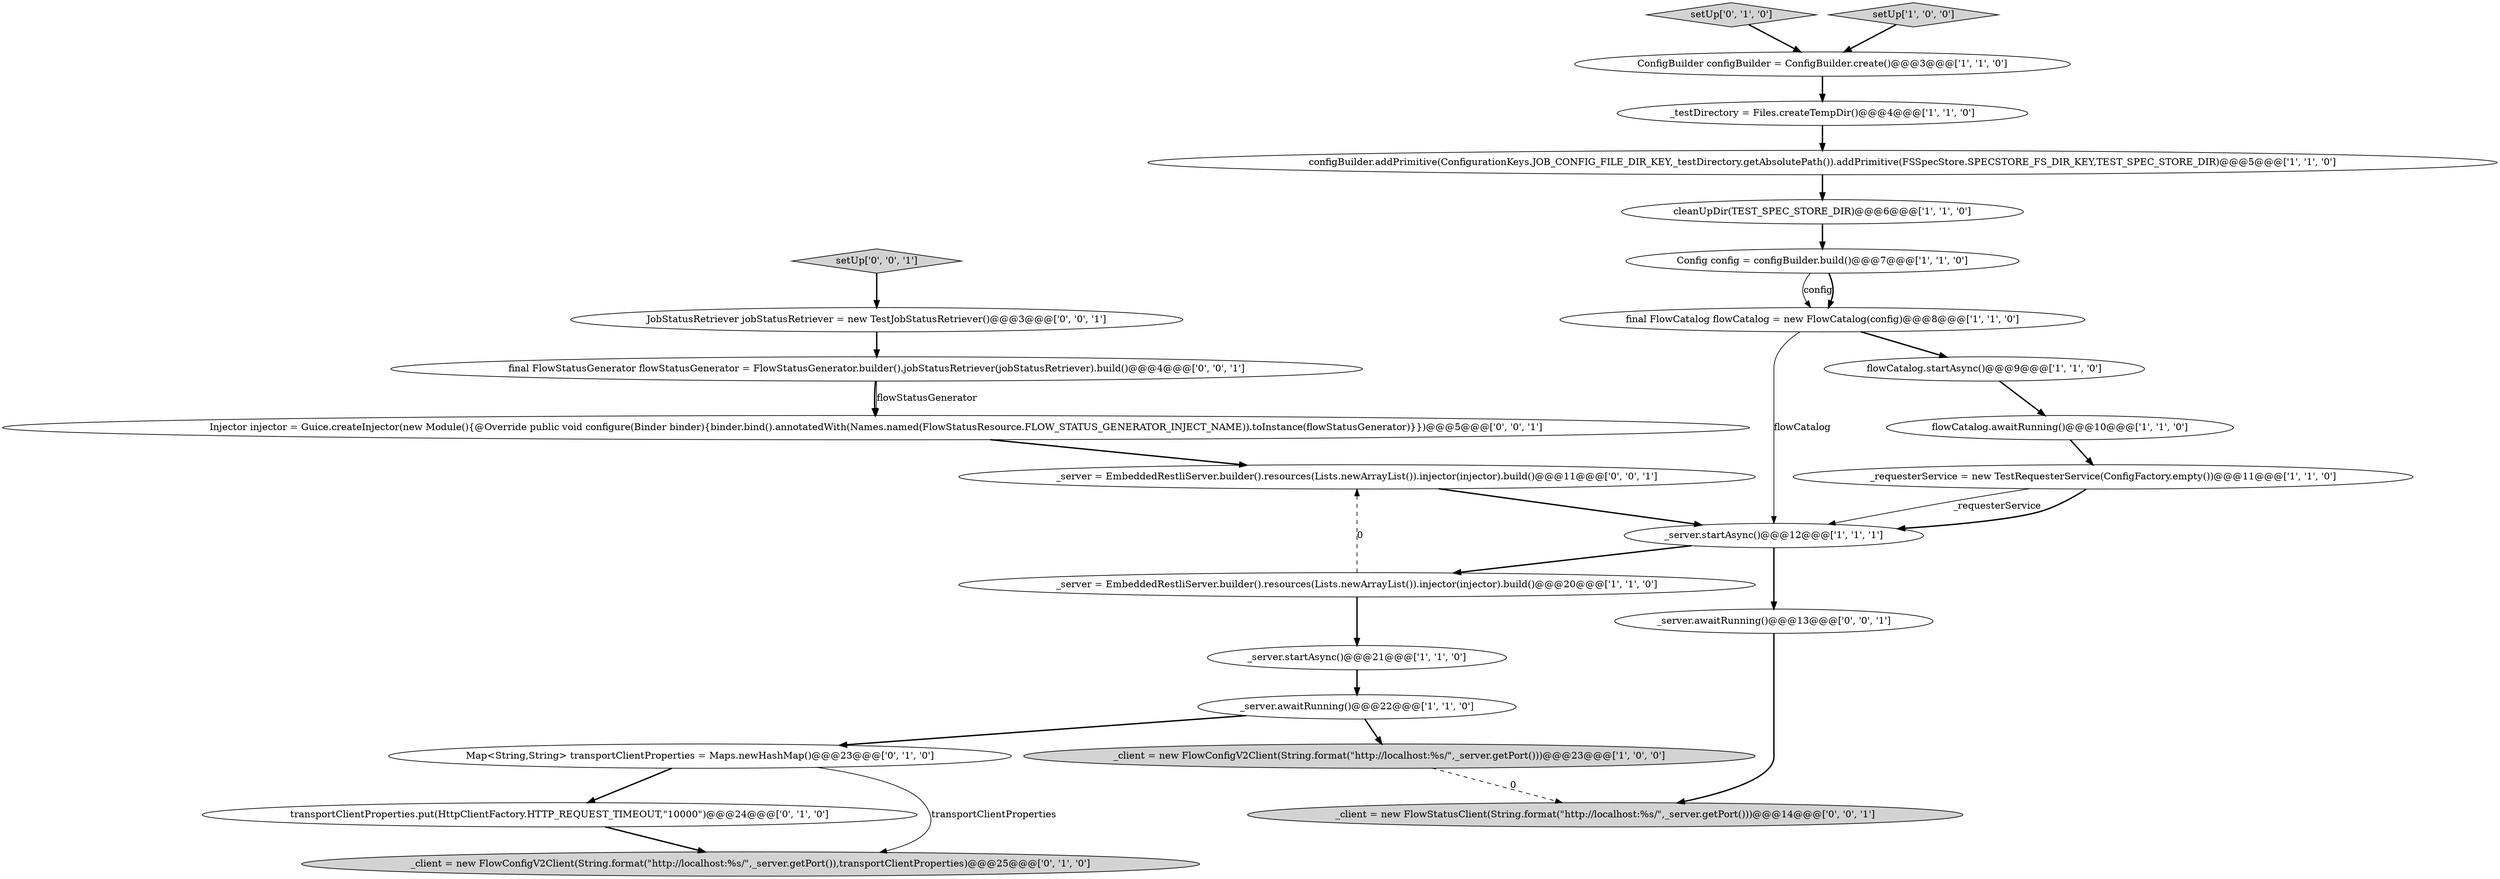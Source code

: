 digraph {
21 [style = filled, label = "setUp['0', '0', '1']", fillcolor = lightgray, shape = diamond image = "AAA0AAABBB3BBB"];
14 [style = filled, label = "cleanUpDir(TEST_SPEC_STORE_DIR)@@@6@@@['1', '1', '0']", fillcolor = white, shape = ellipse image = "AAA0AAABBB1BBB"];
25 [style = filled, label = "JobStatusRetriever jobStatusRetriever = new TestJobStatusRetriever()@@@3@@@['0', '0', '1']", fillcolor = white, shape = ellipse image = "AAA0AAABBB3BBB"];
9 [style = filled, label = "_server = EmbeddedRestliServer.builder().resources(Lists.newArrayList()).injector(injector).build()@@@20@@@['1', '1', '0']", fillcolor = white, shape = ellipse image = "AAA0AAABBB1BBB"];
18 [style = filled, label = "transportClientProperties.put(HttpClientFactory.HTTP_REQUEST_TIMEOUT,\"10000\")@@@24@@@['0', '1', '0']", fillcolor = white, shape = ellipse image = "AAA1AAABBB2BBB"];
1 [style = filled, label = "ConfigBuilder configBuilder = ConfigBuilder.create()@@@3@@@['1', '1', '0']", fillcolor = white, shape = ellipse image = "AAA0AAABBB1BBB"];
13 [style = filled, label = "configBuilder.addPrimitive(ConfigurationKeys.JOB_CONFIG_FILE_DIR_KEY,_testDirectory.getAbsolutePath()).addPrimitive(FSSpecStore.SPECSTORE_FS_DIR_KEY,TEST_SPEC_STORE_DIR)@@@5@@@['1', '1', '0']", fillcolor = white, shape = ellipse image = "AAA0AAABBB1BBB"];
8 [style = filled, label = "_testDirectory = Files.createTempDir()@@@4@@@['1', '1', '0']", fillcolor = white, shape = ellipse image = "AAA0AAABBB1BBB"];
16 [style = filled, label = "_client = new FlowConfigV2Client(String.format(\"http://localhost:%s/\",_server.getPort()),transportClientProperties)@@@25@@@['0', '1', '0']", fillcolor = lightgray, shape = ellipse image = "AAA1AAABBB2BBB"];
22 [style = filled, label = "_client = new FlowStatusClient(String.format(\"http://localhost:%s/\",_server.getPort()))@@@14@@@['0', '0', '1']", fillcolor = lightgray, shape = ellipse image = "AAA0AAABBB3BBB"];
24 [style = filled, label = "_server = EmbeddedRestliServer.builder().resources(Lists.newArrayList()).injector(injector).build()@@@11@@@['0', '0', '1']", fillcolor = white, shape = ellipse image = "AAA0AAABBB3BBB"];
17 [style = filled, label = "Map<String,String> transportClientProperties = Maps.newHashMap()@@@23@@@['0', '1', '0']", fillcolor = white, shape = ellipse image = "AAA0AAABBB2BBB"];
0 [style = filled, label = "flowCatalog.awaitRunning()@@@10@@@['1', '1', '0']", fillcolor = white, shape = ellipse image = "AAA0AAABBB1BBB"];
23 [style = filled, label = "final FlowStatusGenerator flowStatusGenerator = FlowStatusGenerator.builder().jobStatusRetriever(jobStatusRetriever).build()@@@4@@@['0', '0', '1']", fillcolor = white, shape = ellipse image = "AAA0AAABBB3BBB"];
20 [style = filled, label = "_server.awaitRunning()@@@13@@@['0', '0', '1']", fillcolor = white, shape = ellipse image = "AAA0AAABBB3BBB"];
2 [style = filled, label = "_server.awaitRunning()@@@22@@@['1', '1', '0']", fillcolor = white, shape = ellipse image = "AAA0AAABBB1BBB"];
15 [style = filled, label = "setUp['0', '1', '0']", fillcolor = lightgray, shape = diamond image = "AAA0AAABBB2BBB"];
4 [style = filled, label = "_server.startAsync()@@@12@@@['1', '1', '1']", fillcolor = white, shape = ellipse image = "AAA0AAABBB1BBB"];
10 [style = filled, label = "final FlowCatalog flowCatalog = new FlowCatalog(config)@@@8@@@['1', '1', '0']", fillcolor = white, shape = ellipse image = "AAA0AAABBB1BBB"];
5 [style = filled, label = "_server.startAsync()@@@21@@@['1', '1', '0']", fillcolor = white, shape = ellipse image = "AAA0AAABBB1BBB"];
12 [style = filled, label = "_requesterService = new TestRequesterService(ConfigFactory.empty())@@@11@@@['1', '1', '0']", fillcolor = white, shape = ellipse image = "AAA0AAABBB1BBB"];
11 [style = filled, label = "_client = new FlowConfigV2Client(String.format(\"http://localhost:%s/\",_server.getPort()))@@@23@@@['1', '0', '0']", fillcolor = lightgray, shape = ellipse image = "AAA0AAABBB1BBB"];
7 [style = filled, label = "flowCatalog.startAsync()@@@9@@@['1', '1', '0']", fillcolor = white, shape = ellipse image = "AAA0AAABBB1BBB"];
6 [style = filled, label = "Config config = configBuilder.build()@@@7@@@['1', '1', '0']", fillcolor = white, shape = ellipse image = "AAA0AAABBB1BBB"];
19 [style = filled, label = "Injector injector = Guice.createInjector(new Module(){@Override public void configure(Binder binder){binder.bind().annotatedWith(Names.named(FlowStatusResource.FLOW_STATUS_GENERATOR_INJECT_NAME)).toInstance(flowStatusGenerator)}})@@@5@@@['0', '0', '1']", fillcolor = white, shape = ellipse image = "AAA0AAABBB3BBB"];
3 [style = filled, label = "setUp['1', '0', '0']", fillcolor = lightgray, shape = diamond image = "AAA0AAABBB1BBB"];
5->2 [style = bold, label=""];
25->23 [style = bold, label=""];
12->4 [style = solid, label="_requesterService"];
15->1 [style = bold, label=""];
23->19 [style = bold, label=""];
2->11 [style = bold, label=""];
12->4 [style = bold, label=""];
24->4 [style = bold, label=""];
1->8 [style = bold, label=""];
20->22 [style = bold, label=""];
6->10 [style = solid, label="config"];
19->24 [style = bold, label=""];
4->20 [style = bold, label=""];
2->17 [style = bold, label=""];
3->1 [style = bold, label=""];
10->4 [style = solid, label="flowCatalog"];
11->22 [style = dashed, label="0"];
6->10 [style = bold, label=""];
23->19 [style = solid, label="flowStatusGenerator"];
21->25 [style = bold, label=""];
10->7 [style = bold, label=""];
0->12 [style = bold, label=""];
4->9 [style = bold, label=""];
7->0 [style = bold, label=""];
18->16 [style = bold, label=""];
8->13 [style = bold, label=""];
14->6 [style = bold, label=""];
13->14 [style = bold, label=""];
9->5 [style = bold, label=""];
9->24 [style = dashed, label="0"];
17->16 [style = solid, label="transportClientProperties"];
17->18 [style = bold, label=""];
}
